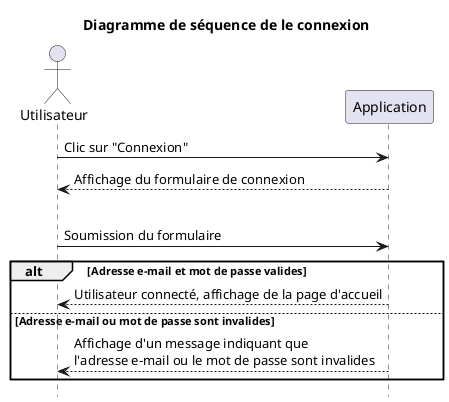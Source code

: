 @startuml
hide footbox
actor Utilisateur

title Diagramme de séquence de le connexion

Utilisateur -> Application: Clic sur "Connexion"
Application --> Utilisateur: Affichage du formulaire de connexion
|||
Utilisateur -> Application: Soumission du formulaire

alt Adresse e-mail et mot de passe valides

    Utilisateur <-- Application: Utilisateur connecté, affichage de la page d'accueil

else Adresse e-mail ou mot de passe sont invalides

    Utilisateur <-- Application: Affichage d'un message indiquant que\nl'adresse e-mail ou le mot de passe sont invalides

end
@enduml